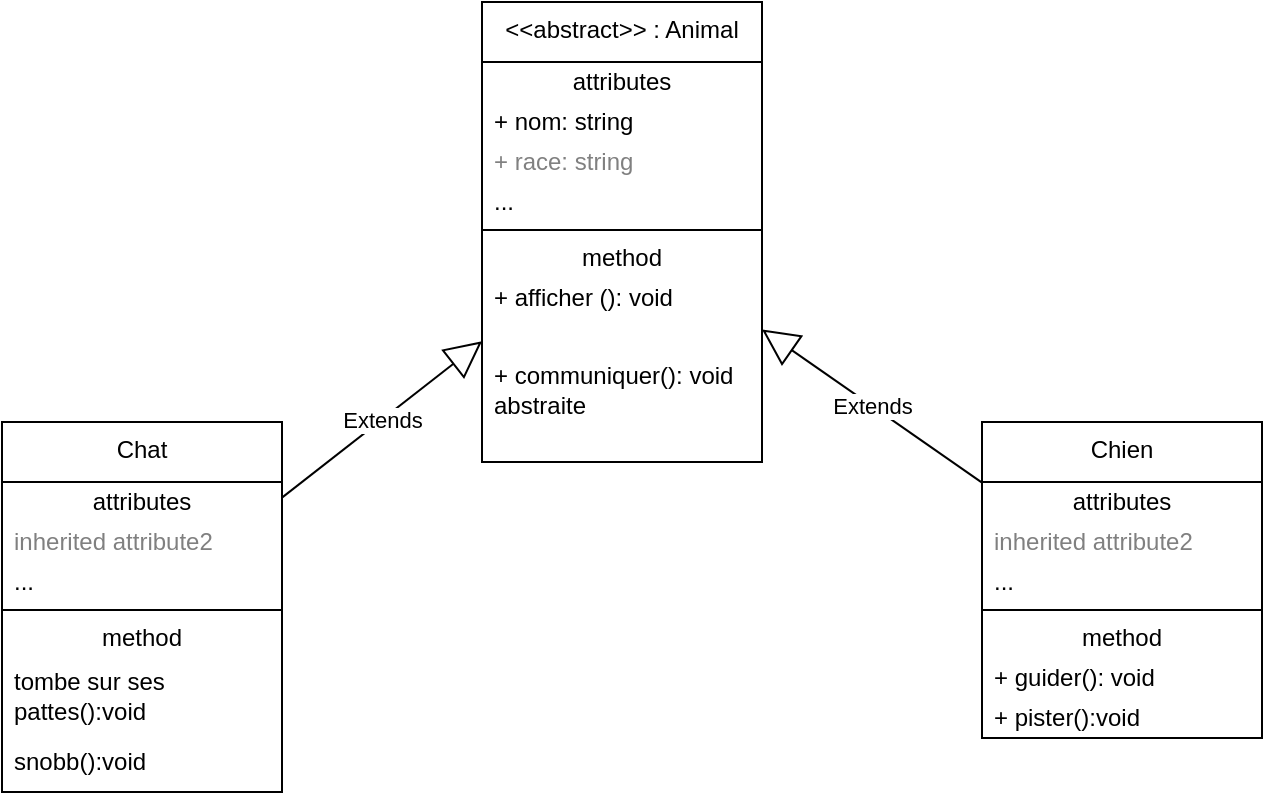 <mxfile version="24.6.4" type="device">
  <diagram name="Page-1" id="N0a4N7C_BBk8AhdYMO-2">
    <mxGraphModel dx="1434" dy="836" grid="1" gridSize="10" guides="1" tooltips="1" connect="1" arrows="1" fold="1" page="1" pageScale="1" pageWidth="1169" pageHeight="1654" math="0" shadow="0">
      <root>
        <mxCell id="0" />
        <mxCell id="1" parent="0" />
        <mxCell id="PgOYIt2rreos-iSu6jHz-1" value="Chat" style="swimlane;fontStyle=0;align=center;verticalAlign=top;childLayout=stackLayout;horizontal=1;startSize=30;horizontalStack=0;resizeParent=1;resizeParentMax=0;resizeLast=0;collapsible=0;marginBottom=0;html=1;whiteSpace=wrap;" parent="1" vertex="1">
          <mxGeometry x="260" y="400" width="140" height="185" as="geometry" />
        </mxCell>
        <mxCell id="PgOYIt2rreos-iSu6jHz-2" value="attributes" style="text;html=1;strokeColor=none;fillColor=none;align=center;verticalAlign=middle;spacingLeft=4;spacingRight=4;overflow=hidden;rotatable=0;points=[[0,0.5],[1,0.5]];portConstraint=eastwest;whiteSpace=wrap;" parent="PgOYIt2rreos-iSu6jHz-1" vertex="1">
          <mxGeometry y="30" width="140" height="20" as="geometry" />
        </mxCell>
        <mxCell id="PgOYIt2rreos-iSu6jHz-4" value="inherited attribute2" style="text;html=1;strokeColor=none;fillColor=none;align=left;verticalAlign=middle;spacingLeft=4;spacingRight=4;overflow=hidden;rotatable=0;points=[[0,0.5],[1,0.5]];portConstraint=eastwest;fontColor=#808080;whiteSpace=wrap;" parent="PgOYIt2rreos-iSu6jHz-1" vertex="1">
          <mxGeometry y="50" width="140" height="20" as="geometry" />
        </mxCell>
        <mxCell id="PgOYIt2rreos-iSu6jHz-5" value="..." style="text;html=1;strokeColor=none;fillColor=none;align=left;verticalAlign=middle;spacingLeft=4;spacingRight=4;overflow=hidden;rotatable=0;points=[[0,0.5],[1,0.5]];portConstraint=eastwest;whiteSpace=wrap;" parent="PgOYIt2rreos-iSu6jHz-1" vertex="1">
          <mxGeometry y="70" width="140" height="20" as="geometry" />
        </mxCell>
        <mxCell id="PgOYIt2rreos-iSu6jHz-6" value="" style="line;strokeWidth=1;fillColor=none;align=left;verticalAlign=middle;spacingTop=-1;spacingLeft=3;spacingRight=3;rotatable=0;labelPosition=right;points=[];portConstraint=eastwest;" parent="PgOYIt2rreos-iSu6jHz-1" vertex="1">
          <mxGeometry y="90" width="140" height="8" as="geometry" />
        </mxCell>
        <mxCell id="PgOYIt2rreos-iSu6jHz-7" value="method" style="text;html=1;strokeColor=none;fillColor=none;align=center;verticalAlign=middle;spacingLeft=4;spacingRight=4;overflow=hidden;rotatable=0;points=[[0,0.5],[1,0.5]];portConstraint=eastwest;whiteSpace=wrap;" parent="PgOYIt2rreos-iSu6jHz-1" vertex="1">
          <mxGeometry y="98" width="140" height="20" as="geometry" />
        </mxCell>
        <mxCell id="PgOYIt2rreos-iSu6jHz-8" value="tombe sur ses pattes():void" style="text;html=1;strokeColor=none;fillColor=none;align=left;verticalAlign=middle;spacingLeft=4;spacingRight=4;overflow=hidden;rotatable=0;points=[[0,0.5],[1,0.5]];portConstraint=eastwest;whiteSpace=wrap;" parent="PgOYIt2rreos-iSu6jHz-1" vertex="1">
          <mxGeometry y="118" width="140" height="37" as="geometry" />
        </mxCell>
        <mxCell id="PgOYIt2rreos-iSu6jHz-36" value="snobb():void" style="text;html=1;strokeColor=none;fillColor=none;align=left;verticalAlign=middle;spacingLeft=4;spacingRight=4;overflow=hidden;rotatable=0;points=[[0,0.5],[1,0.5]];portConstraint=eastwest;whiteSpace=wrap;" parent="PgOYIt2rreos-iSu6jHz-1" vertex="1">
          <mxGeometry y="155" width="140" height="30" as="geometry" />
        </mxCell>
        <mxCell id="PgOYIt2rreos-iSu6jHz-9" value="&amp;lt;&amp;lt;abstract&amp;gt;&amp;gt; : Animal" style="swimlane;fontStyle=0;align=center;verticalAlign=top;childLayout=stackLayout;horizontal=1;startSize=30;horizontalStack=0;resizeParent=1;resizeParentMax=0;resizeLast=0;collapsible=0;marginBottom=0;html=1;whiteSpace=wrap;" parent="1" vertex="1">
          <mxGeometry x="500" y="190" width="140" height="230" as="geometry" />
        </mxCell>
        <mxCell id="PgOYIt2rreos-iSu6jHz-10" value="attributes" style="text;html=1;strokeColor=none;fillColor=none;align=center;verticalAlign=middle;spacingLeft=4;spacingRight=4;overflow=hidden;rotatable=0;points=[[0,0.5],[1,0.5]];portConstraint=eastwest;whiteSpace=wrap;" parent="PgOYIt2rreos-iSu6jHz-9" vertex="1">
          <mxGeometry y="30" width="140" height="20" as="geometry" />
        </mxCell>
        <mxCell id="PgOYIt2rreos-iSu6jHz-11" value="+ nom: string" style="text;html=1;strokeColor=none;fillColor=none;align=left;verticalAlign=middle;spacingLeft=4;spacingRight=4;overflow=hidden;rotatable=0;points=[[0,0.5],[1,0.5]];portConstraint=eastwest;whiteSpace=wrap;" parent="PgOYIt2rreos-iSu6jHz-9" vertex="1">
          <mxGeometry y="50" width="140" height="20" as="geometry" />
        </mxCell>
        <mxCell id="PgOYIt2rreos-iSu6jHz-12" value="+ race: string" style="text;html=1;strokeColor=none;fillColor=none;align=left;verticalAlign=middle;spacingLeft=4;spacingRight=4;overflow=hidden;rotatable=0;points=[[0,0.5],[1,0.5]];portConstraint=eastwest;fontColor=#808080;whiteSpace=wrap;" parent="PgOYIt2rreos-iSu6jHz-9" vertex="1">
          <mxGeometry y="70" width="140" height="20" as="geometry" />
        </mxCell>
        <mxCell id="PgOYIt2rreos-iSu6jHz-13" value="..." style="text;html=1;strokeColor=none;fillColor=none;align=left;verticalAlign=middle;spacingLeft=4;spacingRight=4;overflow=hidden;rotatable=0;points=[[0,0.5],[1,0.5]];portConstraint=eastwest;whiteSpace=wrap;" parent="PgOYIt2rreos-iSu6jHz-9" vertex="1">
          <mxGeometry y="90" width="140" height="20" as="geometry" />
        </mxCell>
        <mxCell id="PgOYIt2rreos-iSu6jHz-14" value="" style="line;strokeWidth=1;fillColor=none;align=left;verticalAlign=middle;spacingTop=-1;spacingLeft=3;spacingRight=3;rotatable=0;labelPosition=right;points=[];portConstraint=eastwest;" parent="PgOYIt2rreos-iSu6jHz-9" vertex="1">
          <mxGeometry y="110" width="140" height="8" as="geometry" />
        </mxCell>
        <mxCell id="PgOYIt2rreos-iSu6jHz-15" value="method" style="text;html=1;strokeColor=none;fillColor=none;align=center;verticalAlign=middle;spacingLeft=4;spacingRight=4;overflow=hidden;rotatable=0;points=[[0,0.5],[1,0.5]];portConstraint=eastwest;whiteSpace=wrap;" parent="PgOYIt2rreos-iSu6jHz-9" vertex="1">
          <mxGeometry y="118" width="140" height="20" as="geometry" />
        </mxCell>
        <mxCell id="PgOYIt2rreos-iSu6jHz-16" value="+ afficher (): void" style="text;html=1;strokeColor=none;fillColor=none;align=left;verticalAlign=middle;spacingLeft=4;spacingRight=4;overflow=hidden;rotatable=0;points=[[0,0.5],[1,0.5]];portConstraint=eastwest;whiteSpace=wrap;" parent="PgOYIt2rreos-iSu6jHz-9" vertex="1">
          <mxGeometry y="138" width="140" height="20" as="geometry" />
        </mxCell>
        <mxCell id="PgOYIt2rreos-iSu6jHz-26" value="+ communiquer(): void&lt;div&gt;abstraite&lt;/div&gt;" style="text;html=1;strokeColor=none;fillColor=none;align=left;verticalAlign=middle;spacingLeft=4;spacingRight=4;overflow=hidden;rotatable=0;points=[[0,0.5],[1,0.5]];portConstraint=eastwest;whiteSpace=wrap;" parent="PgOYIt2rreos-iSu6jHz-9" vertex="1">
          <mxGeometry y="158" width="140" height="72" as="geometry" />
        </mxCell>
        <mxCell id="PgOYIt2rreos-iSu6jHz-17" value="Chien" style="swimlane;fontStyle=0;align=center;verticalAlign=top;childLayout=stackLayout;horizontal=1;startSize=30;horizontalStack=0;resizeParent=1;resizeParentMax=0;resizeLast=0;collapsible=0;marginBottom=0;html=1;whiteSpace=wrap;" parent="1" vertex="1">
          <mxGeometry x="750" y="400" width="140" height="158" as="geometry" />
        </mxCell>
        <mxCell id="PgOYIt2rreos-iSu6jHz-18" value="attributes" style="text;html=1;strokeColor=none;fillColor=none;align=center;verticalAlign=middle;spacingLeft=4;spacingRight=4;overflow=hidden;rotatable=0;points=[[0,0.5],[1,0.5]];portConstraint=eastwest;whiteSpace=wrap;" parent="PgOYIt2rreos-iSu6jHz-17" vertex="1">
          <mxGeometry y="30" width="140" height="20" as="geometry" />
        </mxCell>
        <mxCell id="PgOYIt2rreos-iSu6jHz-20" value="inherited attribute2" style="text;html=1;strokeColor=none;fillColor=none;align=left;verticalAlign=middle;spacingLeft=4;spacingRight=4;overflow=hidden;rotatable=0;points=[[0,0.5],[1,0.5]];portConstraint=eastwest;fontColor=#808080;whiteSpace=wrap;" parent="PgOYIt2rreos-iSu6jHz-17" vertex="1">
          <mxGeometry y="50" width="140" height="20" as="geometry" />
        </mxCell>
        <mxCell id="PgOYIt2rreos-iSu6jHz-21" value="..." style="text;html=1;strokeColor=none;fillColor=none;align=left;verticalAlign=middle;spacingLeft=4;spacingRight=4;overflow=hidden;rotatable=0;points=[[0,0.5],[1,0.5]];portConstraint=eastwest;whiteSpace=wrap;" parent="PgOYIt2rreos-iSu6jHz-17" vertex="1">
          <mxGeometry y="70" width="140" height="20" as="geometry" />
        </mxCell>
        <mxCell id="PgOYIt2rreos-iSu6jHz-22" value="" style="line;strokeWidth=1;fillColor=none;align=left;verticalAlign=middle;spacingTop=-1;spacingLeft=3;spacingRight=3;rotatable=0;labelPosition=right;points=[];portConstraint=eastwest;" parent="PgOYIt2rreos-iSu6jHz-17" vertex="1">
          <mxGeometry y="90" width="140" height="8" as="geometry" />
        </mxCell>
        <mxCell id="PgOYIt2rreos-iSu6jHz-23" value="method" style="text;html=1;strokeColor=none;fillColor=none;align=center;verticalAlign=middle;spacingLeft=4;spacingRight=4;overflow=hidden;rotatable=0;points=[[0,0.5],[1,0.5]];portConstraint=eastwest;whiteSpace=wrap;" parent="PgOYIt2rreos-iSu6jHz-17" vertex="1">
          <mxGeometry y="98" width="140" height="20" as="geometry" />
        </mxCell>
        <mxCell id="PgOYIt2rreos-iSu6jHz-24" value="+ guider(): void" style="text;html=1;strokeColor=none;fillColor=none;align=left;verticalAlign=middle;spacingLeft=4;spacingRight=4;overflow=hidden;rotatable=0;points=[[0,0.5],[1,0.5]];portConstraint=eastwest;whiteSpace=wrap;" parent="PgOYIt2rreos-iSu6jHz-17" vertex="1">
          <mxGeometry y="118" width="140" height="20" as="geometry" />
        </mxCell>
        <mxCell id="PgOYIt2rreos-iSu6jHz-27" value="+ pister():void" style="text;html=1;strokeColor=none;fillColor=none;align=left;verticalAlign=middle;spacingLeft=4;spacingRight=4;overflow=hidden;rotatable=0;points=[[0,0.5],[1,0.5]];portConstraint=eastwest;whiteSpace=wrap;" parent="PgOYIt2rreos-iSu6jHz-17" vertex="1">
          <mxGeometry y="138" width="140" height="20" as="geometry" />
        </mxCell>
        <mxCell id="PgOYIt2rreos-iSu6jHz-37" value="Extends" style="endArrow=block;endSize=16;endFill=0;html=1;rounded=0;" parent="1" source="PgOYIt2rreos-iSu6jHz-1" target="PgOYIt2rreos-iSu6jHz-9" edge="1">
          <mxGeometry width="160" relative="1" as="geometry">
            <mxPoint x="490" y="430" as="sourcePoint" />
            <mxPoint x="650" y="430" as="targetPoint" />
          </mxGeometry>
        </mxCell>
        <mxCell id="PgOYIt2rreos-iSu6jHz-38" value="Extends" style="endArrow=block;endSize=16;endFill=0;html=1;rounded=0;" parent="1" source="PgOYIt2rreos-iSu6jHz-17" target="PgOYIt2rreos-iSu6jHz-9" edge="1">
          <mxGeometry width="160" relative="1" as="geometry">
            <mxPoint x="550" y="489" as="sourcePoint" />
            <mxPoint x="650" y="400" as="targetPoint" />
          </mxGeometry>
        </mxCell>
      </root>
    </mxGraphModel>
  </diagram>
</mxfile>
